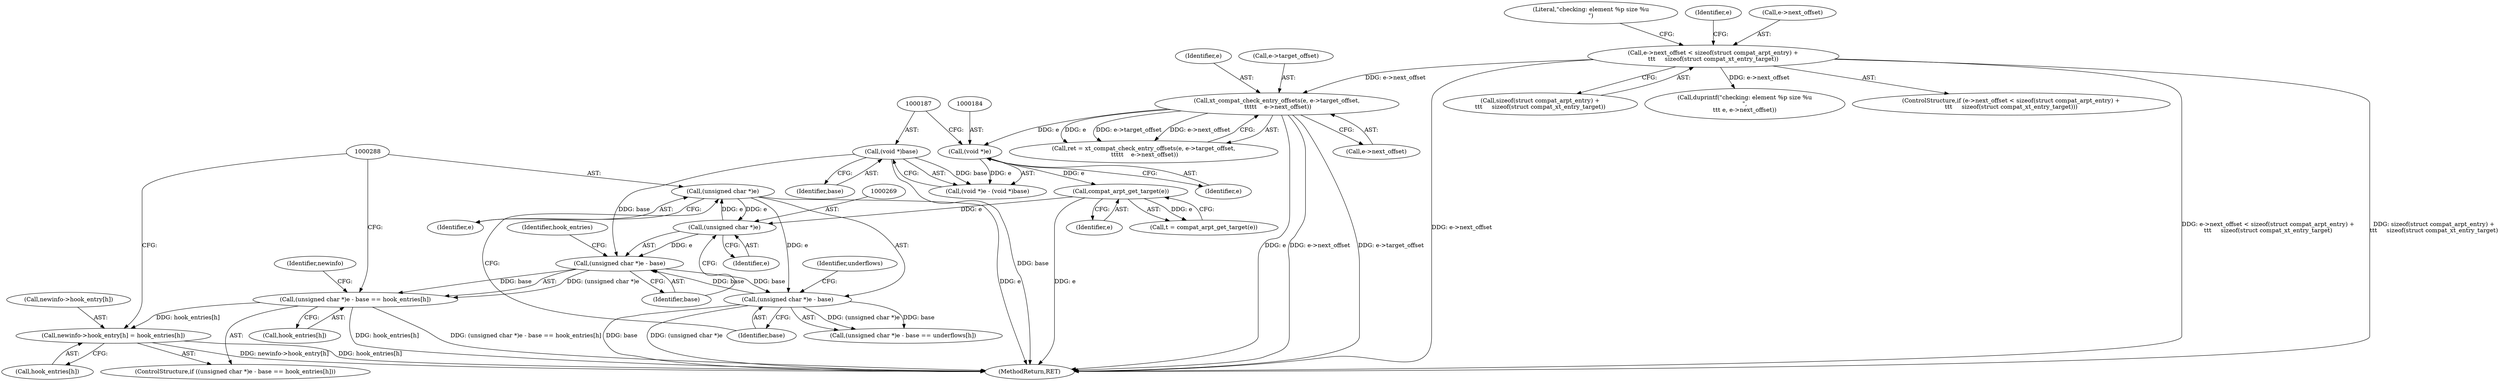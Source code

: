 digraph "1_linux_ce683e5f9d045e5d67d1312a42b359cb2ab2a13c@array" {
"1000266" [label="(Call,(unsigned char *)e - base == hook_entries[h])"];
"1000267" [label="(Call,(unsigned char *)e - base)"];
"1000268" [label="(Call,(unsigned char *)e)"];
"1000287" [label="(Call,(unsigned char *)e)"];
"1000191" [label="(Call,compat_arpt_get_target(e))"];
"1000183" [label="(Call,(void *)e)"];
"1000161" [label="(Call,xt_compat_check_entry_offsets(e, e->target_offset,\n \t\t\t\t\t    e->next_offset))"];
"1000130" [label="(Call,e->next_offset < sizeof(struct compat_arpt_entry) +\n\t\t\t     sizeof(struct compat_xt_entry_target))"];
"1000186" [label="(Call,(void *)base)"];
"1000286" [label="(Call,(unsigned char *)e - base)"];
"1000275" [label="(Call,newinfo->hook_entry[h] = hook_entries[h])"];
"1000161" [label="(Call,xt_compat_check_entry_offsets(e, e->target_offset,\n \t\t\t\t\t    e->next_offset))"];
"1000267" [label="(Call,(unsigned char *)e - base)"];
"1000192" [label="(Identifier,e)"];
"1000289" [label="(Identifier,e)"];
"1000275" [label="(Call,newinfo->hook_entry[h] = hook_entries[h])"];
"1000265" [label="(ControlStructure,if ((unsigned char *)e - base == hook_entries[h]))"];
"1000285" [label="(Call,(unsigned char *)e - base == underflows[h])"];
"1000141" [label="(Literal,\"checking: element %p size %u\n\")"];
"1000186" [label="(Call,(void *)base)"];
"1000134" [label="(Call,sizeof(struct compat_arpt_entry) +\n\t\t\t     sizeof(struct compat_xt_entry_target))"];
"1000286" [label="(Call,(unsigned char *)e - base)"];
"1000166" [label="(Call,e->next_offset)"];
"1000182" [label="(Call,(void *)e - (void *)base)"];
"1000159" [label="(Call,ret = xt_compat_check_entry_offsets(e, e->target_offset,\n \t\t\t\t\t    e->next_offset))"];
"1000191" [label="(Call,compat_arpt_get_target(e))"];
"1000140" [label="(Call,duprintf(\"checking: element %p size %u\n\",\n\t\t\t e, e->next_offset))"];
"1000292" [label="(Identifier,underflows)"];
"1000162" [label="(Identifier,e)"];
"1000266" [label="(Call,(unsigned char *)e - base == hook_entries[h])"];
"1000272" [label="(Call,hook_entries[h])"];
"1000129" [label="(ControlStructure,if (e->next_offset < sizeof(struct compat_arpt_entry) +\n\t\t\t     sizeof(struct compat_xt_entry_target)))"];
"1000183" [label="(Call,(void *)e)"];
"1000130" [label="(Call,e->next_offset < sizeof(struct compat_arpt_entry) +\n\t\t\t     sizeof(struct compat_xt_entry_target))"];
"1000281" [label="(Call,hook_entries[h])"];
"1000189" [label="(Call,t = compat_arpt_get_target(e))"];
"1000273" [label="(Identifier,hook_entries)"];
"1000290" [label="(Identifier,base)"];
"1000271" [label="(Identifier,base)"];
"1000163" [label="(Call,e->target_offset)"];
"1000287" [label="(Call,(unsigned char *)e)"];
"1000268" [label="(Call,(unsigned char *)e)"];
"1000154" [label="(Identifier,e)"];
"1000334" [label="(MethodReturn,RET)"];
"1000188" [label="(Identifier,base)"];
"1000278" [label="(Identifier,newinfo)"];
"1000131" [label="(Call,e->next_offset)"];
"1000270" [label="(Identifier,e)"];
"1000185" [label="(Identifier,e)"];
"1000276" [label="(Call,newinfo->hook_entry[h])"];
"1000266" -> "1000265"  [label="AST: "];
"1000266" -> "1000272"  [label="CFG: "];
"1000267" -> "1000266"  [label="AST: "];
"1000272" -> "1000266"  [label="AST: "];
"1000278" -> "1000266"  [label="CFG: "];
"1000288" -> "1000266"  [label="CFG: "];
"1000266" -> "1000334"  [label="DDG: (unsigned char *)e - base == hook_entries[h]"];
"1000266" -> "1000334"  [label="DDG: hook_entries[h]"];
"1000267" -> "1000266"  [label="DDG: (unsigned char *)e"];
"1000267" -> "1000266"  [label="DDG: base"];
"1000266" -> "1000275"  [label="DDG: hook_entries[h]"];
"1000267" -> "1000271"  [label="CFG: "];
"1000268" -> "1000267"  [label="AST: "];
"1000271" -> "1000267"  [label="AST: "];
"1000273" -> "1000267"  [label="CFG: "];
"1000268" -> "1000267"  [label="DDG: e"];
"1000186" -> "1000267"  [label="DDG: base"];
"1000286" -> "1000267"  [label="DDG: base"];
"1000267" -> "1000286"  [label="DDG: base"];
"1000268" -> "1000270"  [label="CFG: "];
"1000269" -> "1000268"  [label="AST: "];
"1000270" -> "1000268"  [label="AST: "];
"1000271" -> "1000268"  [label="CFG: "];
"1000287" -> "1000268"  [label="DDG: e"];
"1000191" -> "1000268"  [label="DDG: e"];
"1000268" -> "1000287"  [label="DDG: e"];
"1000287" -> "1000286"  [label="AST: "];
"1000287" -> "1000289"  [label="CFG: "];
"1000288" -> "1000287"  [label="AST: "];
"1000289" -> "1000287"  [label="AST: "];
"1000290" -> "1000287"  [label="CFG: "];
"1000287" -> "1000334"  [label="DDG: e"];
"1000287" -> "1000286"  [label="DDG: e"];
"1000191" -> "1000189"  [label="AST: "];
"1000191" -> "1000192"  [label="CFG: "];
"1000192" -> "1000191"  [label="AST: "];
"1000189" -> "1000191"  [label="CFG: "];
"1000191" -> "1000334"  [label="DDG: e"];
"1000191" -> "1000189"  [label="DDG: e"];
"1000183" -> "1000191"  [label="DDG: e"];
"1000183" -> "1000182"  [label="AST: "];
"1000183" -> "1000185"  [label="CFG: "];
"1000184" -> "1000183"  [label="AST: "];
"1000185" -> "1000183"  [label="AST: "];
"1000187" -> "1000183"  [label="CFG: "];
"1000183" -> "1000182"  [label="DDG: e"];
"1000161" -> "1000183"  [label="DDG: e"];
"1000161" -> "1000159"  [label="AST: "];
"1000161" -> "1000166"  [label="CFG: "];
"1000162" -> "1000161"  [label="AST: "];
"1000163" -> "1000161"  [label="AST: "];
"1000166" -> "1000161"  [label="AST: "];
"1000159" -> "1000161"  [label="CFG: "];
"1000161" -> "1000334"  [label="DDG: e->next_offset"];
"1000161" -> "1000334"  [label="DDG: e->target_offset"];
"1000161" -> "1000334"  [label="DDG: e"];
"1000161" -> "1000159"  [label="DDG: e"];
"1000161" -> "1000159"  [label="DDG: e->target_offset"];
"1000161" -> "1000159"  [label="DDG: e->next_offset"];
"1000130" -> "1000161"  [label="DDG: e->next_offset"];
"1000130" -> "1000129"  [label="AST: "];
"1000130" -> "1000134"  [label="CFG: "];
"1000131" -> "1000130"  [label="AST: "];
"1000134" -> "1000130"  [label="AST: "];
"1000141" -> "1000130"  [label="CFG: "];
"1000154" -> "1000130"  [label="CFG: "];
"1000130" -> "1000334"  [label="DDG: e->next_offset < sizeof(struct compat_arpt_entry) +\n\t\t\t     sizeof(struct compat_xt_entry_target)"];
"1000130" -> "1000334"  [label="DDG: sizeof(struct compat_arpt_entry) +\n\t\t\t     sizeof(struct compat_xt_entry_target)"];
"1000130" -> "1000334"  [label="DDG: e->next_offset"];
"1000130" -> "1000140"  [label="DDG: e->next_offset"];
"1000186" -> "1000182"  [label="AST: "];
"1000186" -> "1000188"  [label="CFG: "];
"1000187" -> "1000186"  [label="AST: "];
"1000188" -> "1000186"  [label="AST: "];
"1000182" -> "1000186"  [label="CFG: "];
"1000186" -> "1000334"  [label="DDG: base"];
"1000186" -> "1000182"  [label="DDG: base"];
"1000286" -> "1000285"  [label="AST: "];
"1000286" -> "1000290"  [label="CFG: "];
"1000290" -> "1000286"  [label="AST: "];
"1000292" -> "1000286"  [label="CFG: "];
"1000286" -> "1000334"  [label="DDG: base"];
"1000286" -> "1000334"  [label="DDG: (unsigned char *)e"];
"1000286" -> "1000285"  [label="DDG: (unsigned char *)e"];
"1000286" -> "1000285"  [label="DDG: base"];
"1000275" -> "1000265"  [label="AST: "];
"1000275" -> "1000281"  [label="CFG: "];
"1000276" -> "1000275"  [label="AST: "];
"1000281" -> "1000275"  [label="AST: "];
"1000288" -> "1000275"  [label="CFG: "];
"1000275" -> "1000334"  [label="DDG: newinfo->hook_entry[h]"];
"1000275" -> "1000334"  [label="DDG: hook_entries[h]"];
}
